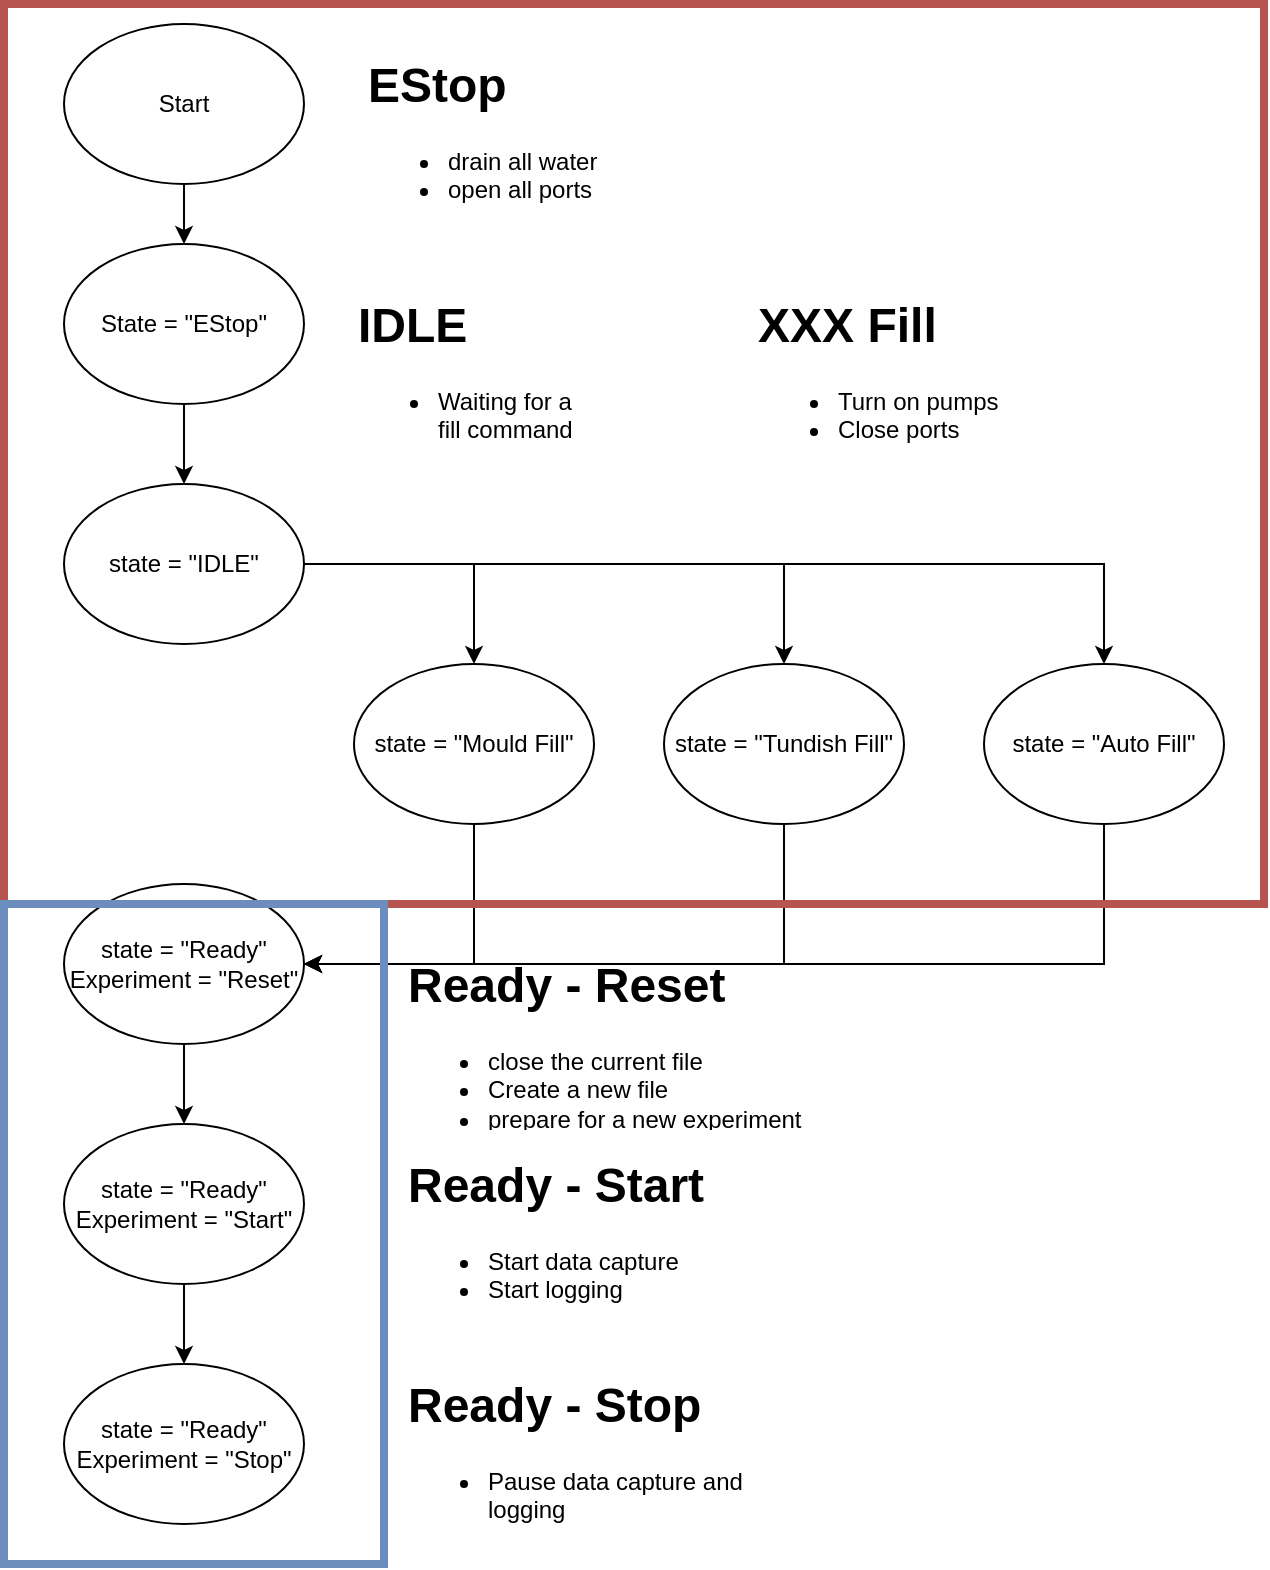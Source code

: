 <mxfile version="26.2.14">
  <diagram name="Page-1" id="hL35ycMDLIjViWm5soiQ">
    <mxGraphModel dx="1360" dy="759" grid="1" gridSize="10" guides="1" tooltips="1" connect="1" arrows="1" fold="1" page="1" pageScale="1" pageWidth="850" pageHeight="1100" math="0" shadow="0">
      <root>
        <mxCell id="0" />
        <mxCell id="1" parent="0" />
        <mxCell id="aZLtah4FaSohj_3vMDlb-13" style="edgeStyle=orthogonalEdgeStyle;rounded=0;orthogonalLoop=1;jettySize=auto;html=1;exitX=0.5;exitY=1;exitDx=0;exitDy=0;entryX=0.5;entryY=0;entryDx=0;entryDy=0;" edge="1" parent="1" source="aZLtah4FaSohj_3vMDlb-1" target="aZLtah4FaSohj_3vMDlb-2">
          <mxGeometry relative="1" as="geometry" />
        </mxCell>
        <mxCell id="aZLtah4FaSohj_3vMDlb-1" value="Start" style="ellipse;whiteSpace=wrap;html=1;" vertex="1" parent="1">
          <mxGeometry x="160" y="50" width="120" height="80" as="geometry" />
        </mxCell>
        <mxCell id="aZLtah4FaSohj_3vMDlb-14" style="edgeStyle=orthogonalEdgeStyle;rounded=0;orthogonalLoop=1;jettySize=auto;html=1;exitX=0.5;exitY=1;exitDx=0;exitDy=0;entryX=0.5;entryY=0;entryDx=0;entryDy=0;" edge="1" parent="1" source="aZLtah4FaSohj_3vMDlb-2" target="aZLtah4FaSohj_3vMDlb-4">
          <mxGeometry relative="1" as="geometry" />
        </mxCell>
        <mxCell id="aZLtah4FaSohj_3vMDlb-2" value="State = &quot;EStop&quot;" style="ellipse;whiteSpace=wrap;html=1;" vertex="1" parent="1">
          <mxGeometry x="160" y="160" width="120" height="80" as="geometry" />
        </mxCell>
        <mxCell id="aZLtah4FaSohj_3vMDlb-15" style="edgeStyle=orthogonalEdgeStyle;rounded=0;orthogonalLoop=1;jettySize=auto;html=1;exitX=1;exitY=0.5;exitDx=0;exitDy=0;entryX=0.5;entryY=0;entryDx=0;entryDy=0;" edge="1" parent="1" source="aZLtah4FaSohj_3vMDlb-4" target="aZLtah4FaSohj_3vMDlb-5">
          <mxGeometry relative="1" as="geometry" />
        </mxCell>
        <mxCell id="aZLtah4FaSohj_3vMDlb-16" style="edgeStyle=orthogonalEdgeStyle;rounded=0;orthogonalLoop=1;jettySize=auto;html=1;exitX=1;exitY=0.5;exitDx=0;exitDy=0;entryX=0.5;entryY=0;entryDx=0;entryDy=0;" edge="1" parent="1" source="aZLtah4FaSohj_3vMDlb-4" target="aZLtah4FaSohj_3vMDlb-6">
          <mxGeometry relative="1" as="geometry" />
        </mxCell>
        <mxCell id="aZLtah4FaSohj_3vMDlb-17" style="edgeStyle=orthogonalEdgeStyle;rounded=0;orthogonalLoop=1;jettySize=auto;html=1;exitX=1;exitY=0.5;exitDx=0;exitDy=0;entryX=0.5;entryY=0;entryDx=0;entryDy=0;" edge="1" parent="1" source="aZLtah4FaSohj_3vMDlb-4" target="aZLtah4FaSohj_3vMDlb-7">
          <mxGeometry relative="1" as="geometry" />
        </mxCell>
        <mxCell id="aZLtah4FaSohj_3vMDlb-4" value="state = &quot;IDLE&quot;" style="ellipse;whiteSpace=wrap;html=1;" vertex="1" parent="1">
          <mxGeometry x="160" y="280" width="120" height="80" as="geometry" />
        </mxCell>
        <mxCell id="aZLtah4FaSohj_3vMDlb-18" style="edgeStyle=orthogonalEdgeStyle;rounded=0;orthogonalLoop=1;jettySize=auto;html=1;exitX=0.5;exitY=1;exitDx=0;exitDy=0;entryX=1;entryY=0.5;entryDx=0;entryDy=0;" edge="1" parent="1" source="aZLtah4FaSohj_3vMDlb-5" target="aZLtah4FaSohj_3vMDlb-9">
          <mxGeometry relative="1" as="geometry" />
        </mxCell>
        <mxCell id="aZLtah4FaSohj_3vMDlb-5" value="state = &quot;Mould Fill&quot;" style="ellipse;whiteSpace=wrap;html=1;" vertex="1" parent="1">
          <mxGeometry x="305" y="370" width="120" height="80" as="geometry" />
        </mxCell>
        <mxCell id="aZLtah4FaSohj_3vMDlb-19" value="" style="edgeStyle=orthogonalEdgeStyle;rounded=0;orthogonalLoop=1;jettySize=auto;html=1;exitX=0.5;exitY=1;exitDx=0;exitDy=0;entryX=1;entryY=0.5;entryDx=0;entryDy=0;" edge="1" parent="1" source="aZLtah4FaSohj_3vMDlb-6" target="aZLtah4FaSohj_3vMDlb-9">
          <mxGeometry relative="1" as="geometry" />
        </mxCell>
        <mxCell id="aZLtah4FaSohj_3vMDlb-6" value="state = &quot;Tundish Fill&quot;" style="ellipse;whiteSpace=wrap;html=1;" vertex="1" parent="1">
          <mxGeometry x="460" y="370" width="120" height="80" as="geometry" />
        </mxCell>
        <mxCell id="aZLtah4FaSohj_3vMDlb-20" style="edgeStyle=orthogonalEdgeStyle;rounded=0;orthogonalLoop=1;jettySize=auto;html=1;exitX=0.5;exitY=1;exitDx=0;exitDy=0;entryX=1;entryY=0.5;entryDx=0;entryDy=0;" edge="1" parent="1" source="aZLtah4FaSohj_3vMDlb-7" target="aZLtah4FaSohj_3vMDlb-9">
          <mxGeometry relative="1" as="geometry" />
        </mxCell>
        <mxCell id="aZLtah4FaSohj_3vMDlb-7" value="state = &quot;Auto Fill&quot;" style="ellipse;whiteSpace=wrap;html=1;" vertex="1" parent="1">
          <mxGeometry x="620" y="370" width="120" height="80" as="geometry" />
        </mxCell>
        <mxCell id="aZLtah4FaSohj_3vMDlb-21" style="edgeStyle=orthogonalEdgeStyle;rounded=0;orthogonalLoop=1;jettySize=auto;html=1;exitX=0.5;exitY=1;exitDx=0;exitDy=0;entryX=0.5;entryY=0;entryDx=0;entryDy=0;" edge="1" parent="1" source="aZLtah4FaSohj_3vMDlb-9" target="aZLtah4FaSohj_3vMDlb-10">
          <mxGeometry relative="1" as="geometry" />
        </mxCell>
        <mxCell id="aZLtah4FaSohj_3vMDlb-9" value="state = &quot;Ready&quot;&lt;div&gt;Experiment = &quot;Reset&quot;&lt;/div&gt;" style="ellipse;whiteSpace=wrap;html=1;" vertex="1" parent="1">
          <mxGeometry x="160" y="480" width="120" height="80" as="geometry" />
        </mxCell>
        <mxCell id="aZLtah4FaSohj_3vMDlb-22" style="edgeStyle=orthogonalEdgeStyle;rounded=0;orthogonalLoop=1;jettySize=auto;html=1;exitX=0.5;exitY=1;exitDx=0;exitDy=0;entryX=0.5;entryY=0;entryDx=0;entryDy=0;" edge="1" parent="1" source="aZLtah4FaSohj_3vMDlb-10" target="aZLtah4FaSohj_3vMDlb-11">
          <mxGeometry relative="1" as="geometry" />
        </mxCell>
        <mxCell id="aZLtah4FaSohj_3vMDlb-10" value="state = &quot;Ready&quot;&lt;div&gt;Experiment = &quot;Start&quot;&lt;/div&gt;" style="ellipse;whiteSpace=wrap;html=1;" vertex="1" parent="1">
          <mxGeometry x="160" y="600" width="120" height="80" as="geometry" />
        </mxCell>
        <mxCell id="aZLtah4FaSohj_3vMDlb-11" value="state = &quot;Ready&quot;&lt;div&gt;Experiment = &quot;Stop&quot;&lt;/div&gt;" style="ellipse;whiteSpace=wrap;html=1;" vertex="1" parent="1">
          <mxGeometry x="160" y="720" width="120" height="80" as="geometry" />
        </mxCell>
        <mxCell id="aZLtah4FaSohj_3vMDlb-24" value="" style="rounded=0;whiteSpace=wrap;html=1;fillColor=none;strokeColor=#b85450;strokeWidth=4;" vertex="1" parent="1">
          <mxGeometry x="130" y="40" width="630" height="450" as="geometry" />
        </mxCell>
        <mxCell id="aZLtah4FaSohj_3vMDlb-25" value="" style="rounded=0;whiteSpace=wrap;html=1;fillColor=none;strokeColor=#6c8ebf;strokeWidth=4;" vertex="1" parent="1">
          <mxGeometry x="130" y="490" width="190" height="330" as="geometry" />
        </mxCell>
        <mxCell id="aZLtah4FaSohj_3vMDlb-27" value="&lt;h1 style=&quot;margin-top: 0px;&quot;&gt;EStop&lt;/h1&gt;&lt;div&gt;&lt;ul&gt;&lt;li&gt;drain all water&lt;/li&gt;&lt;li&gt;open all ports&lt;/li&gt;&lt;/ul&gt;&lt;/div&gt;" style="text;html=1;whiteSpace=wrap;overflow=hidden;rounded=0;" vertex="1" parent="1">
          <mxGeometry x="310" y="60" width="130" height="90" as="geometry" />
        </mxCell>
        <mxCell id="aZLtah4FaSohj_3vMDlb-28" value="&lt;h1 style=&quot;margin-top: 0px;&quot;&gt;IDLE&lt;/h1&gt;&lt;div&gt;&lt;ul&gt;&lt;li&gt;Waiting for a fill command&lt;/li&gt;&lt;/ul&gt;&lt;/div&gt;" style="text;html=1;whiteSpace=wrap;overflow=hidden;rounded=0;" vertex="1" parent="1">
          <mxGeometry x="305" y="180" width="115" height="90" as="geometry" />
        </mxCell>
        <mxCell id="aZLtah4FaSohj_3vMDlb-30" value="&lt;h1 style=&quot;margin-top: 0px;&quot;&gt;XXX Fill&lt;/h1&gt;&lt;div&gt;&lt;ul&gt;&lt;li&gt;Turn on pumps&lt;/li&gt;&lt;li&gt;Close ports&lt;/li&gt;&lt;/ul&gt;&lt;/div&gt;" style="text;html=1;whiteSpace=wrap;overflow=hidden;rounded=0;" vertex="1" parent="1">
          <mxGeometry x="505" y="180" width="155" height="90" as="geometry" />
        </mxCell>
        <mxCell id="aZLtah4FaSohj_3vMDlb-31" value="&lt;h1 style=&quot;margin-top: 0px;&quot;&gt;Ready - Reset&lt;/h1&gt;&lt;div&gt;&lt;ul&gt;&lt;li&gt;close the current file&lt;/li&gt;&lt;li&gt;Create a new file&lt;/li&gt;&lt;li&gt;prepare for a new experiment&lt;/li&gt;&lt;/ul&gt;&lt;/div&gt;" style="text;html=1;whiteSpace=wrap;overflow=hidden;rounded=0;" vertex="1" parent="1">
          <mxGeometry x="330" y="510" width="210" height="90" as="geometry" />
        </mxCell>
        <mxCell id="aZLtah4FaSohj_3vMDlb-32" value="&lt;h1 style=&quot;margin-top: 0px;&quot;&gt;Ready - Start&lt;/h1&gt;&lt;div&gt;&lt;ul&gt;&lt;li&gt;Start data capture&lt;/li&gt;&lt;li&gt;Start logging&lt;/li&gt;&lt;/ul&gt;&lt;/div&gt;" style="text;html=1;whiteSpace=wrap;overflow=hidden;rounded=0;" vertex="1" parent="1">
          <mxGeometry x="330" y="610" width="210" height="90" as="geometry" />
        </mxCell>
        <mxCell id="aZLtah4FaSohj_3vMDlb-33" value="&lt;h1 style=&quot;margin-top: 0px;&quot;&gt;Ready - Stop&lt;/h1&gt;&lt;div&gt;&lt;ul&gt;&lt;li&gt;Pause data capture and logging&lt;/li&gt;&lt;/ul&gt;&lt;/div&gt;" style="text;html=1;whiteSpace=wrap;overflow=hidden;rounded=0;" vertex="1" parent="1">
          <mxGeometry x="330" y="720" width="210" height="90" as="geometry" />
        </mxCell>
      </root>
    </mxGraphModel>
  </diagram>
</mxfile>
